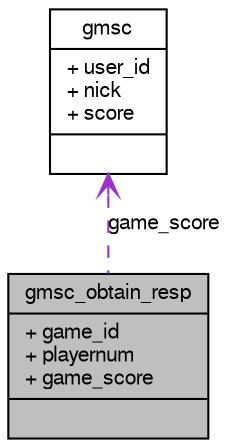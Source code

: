 digraph G
{
  bgcolor="transparent";
  edge [fontname="FreeSans",fontsize="10",labelfontname="FreeSans",labelfontsize="10"];
  node [fontname="FreeSans",fontsize="10",shape=record];
  Node1 [label="{gmsc_obtain_resp\n|+ game_id\l+ playernum\l+ game_score\l|}",height=0.2,width=0.4,color="black", fillcolor="grey75", style="filled" fontcolor="black"];
  Node2 -> Node1 [dir=back,color="darkorchid3",fontsize="10",style="dashed",label="game_score",arrowtail="open",fontname="FreeSans"];
  Node2 [label="{gmsc\n|+ user_id\l+ nick\l+ score\l|}",height=0.2,width=0.4,color="black",URL="$structgmsc.html",tooltip="存储用户ID，用户昵称和用户的游戏分数"];
}
